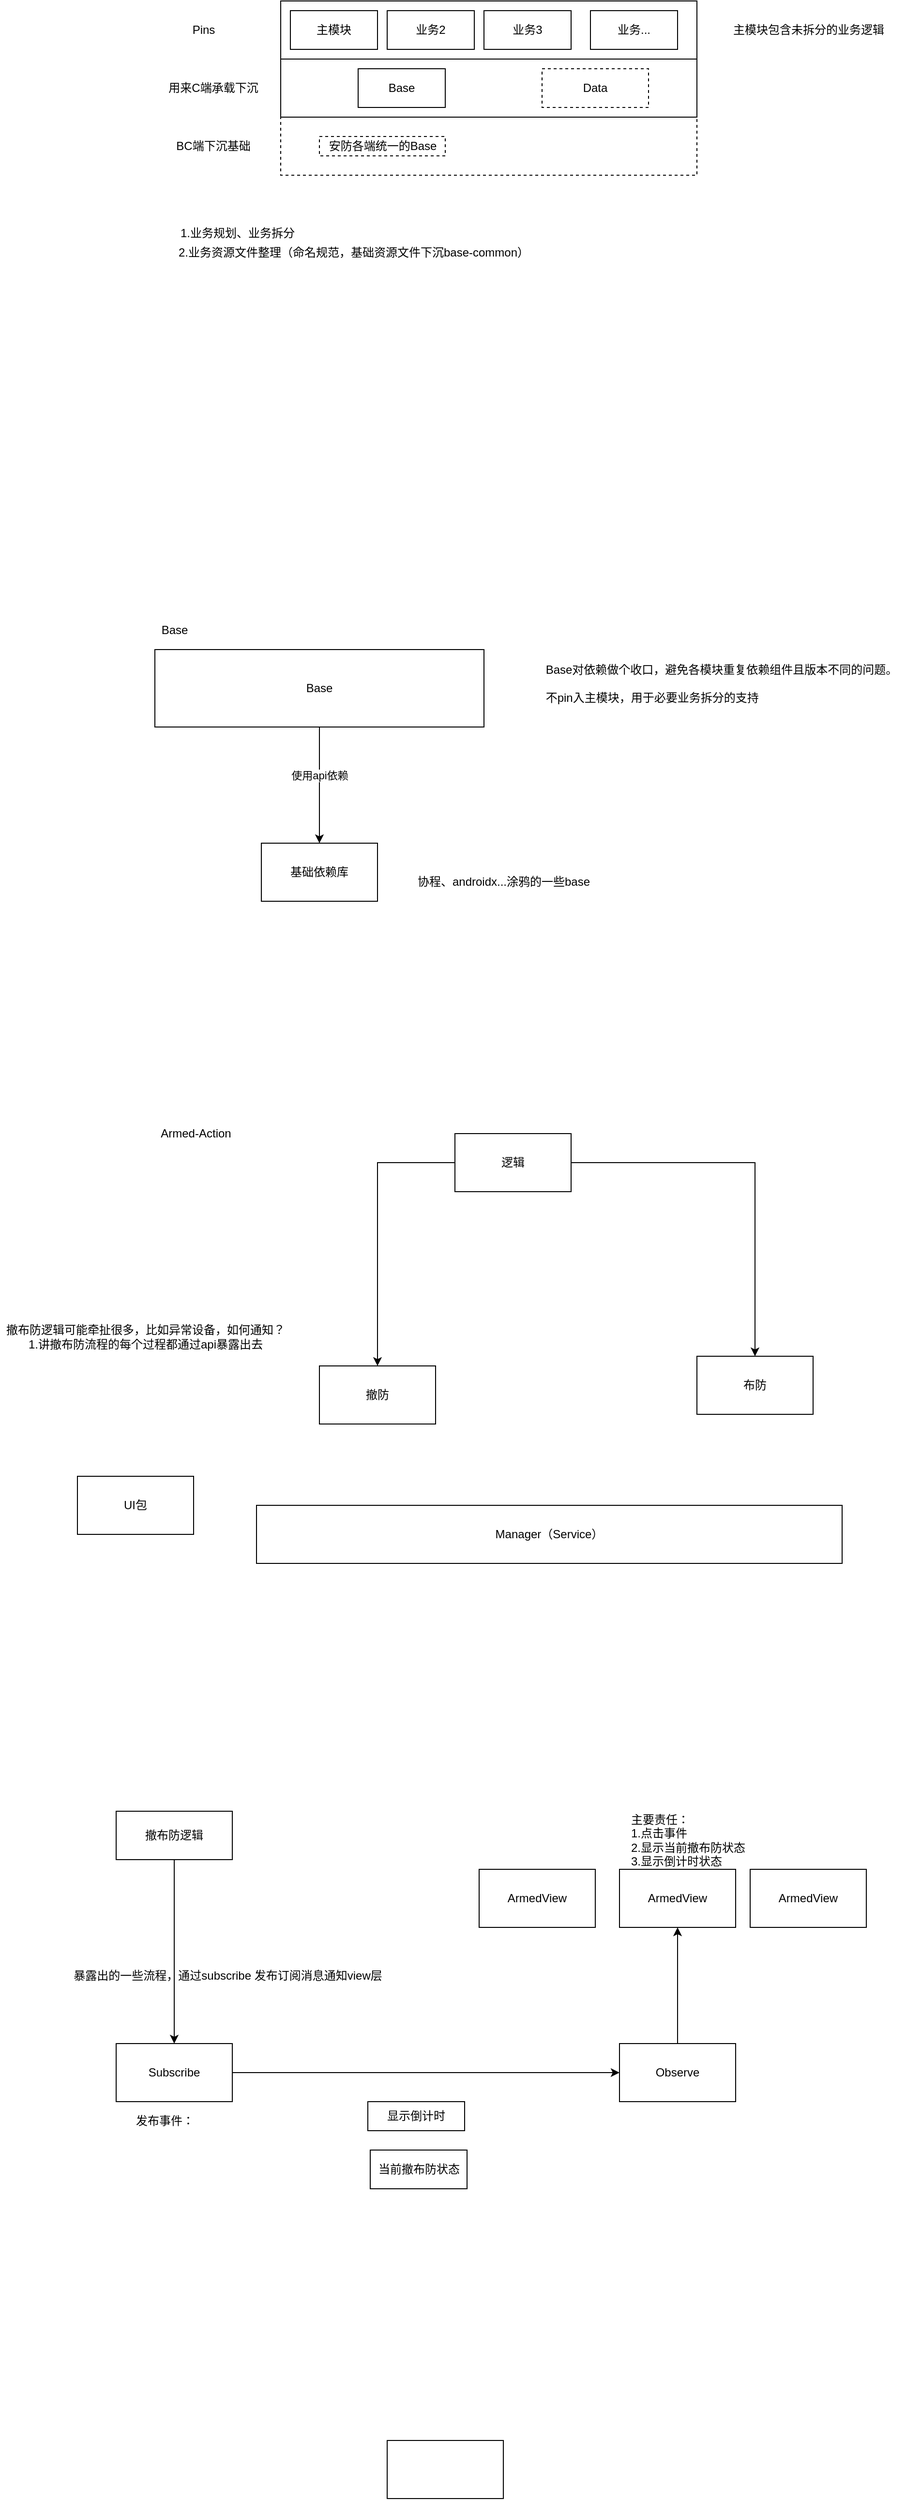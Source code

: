 <mxfile version="14.2.6" type="github">
  <diagram id="C5RBs43oDa-KdzZeNtuy" name="Page-1">
    <mxGraphModel dx="2253" dy="650" grid="1" gridSize="10" guides="1" tooltips="1" connect="1" arrows="1" fold="1" page="1" pageScale="1" pageWidth="827" pageHeight="1169" math="0" shadow="0">
      <root>
        <mxCell id="WIyWlLk6GJQsqaUBKTNV-0" />
        <mxCell id="WIyWlLk6GJQsqaUBKTNV-1" parent="WIyWlLk6GJQsqaUBKTNV-0" />
        <mxCell id="5IzvyPoYenIN4oYvT-L3-0" value="" style="whiteSpace=wrap;html=1;dashed=1;" parent="WIyWlLk6GJQsqaUBKTNV-1" vertex="1">
          <mxGeometry x="180" y="320" width="430" height="60" as="geometry" />
        </mxCell>
        <mxCell id="5IzvyPoYenIN4oYvT-L3-1" value="" style="whiteSpace=wrap;html=1;" parent="WIyWlLk6GJQsqaUBKTNV-1" vertex="1">
          <mxGeometry x="180" y="260" width="430" height="60" as="geometry" />
        </mxCell>
        <mxCell id="5IzvyPoYenIN4oYvT-L3-2" value="" style="whiteSpace=wrap;html=1;" parent="WIyWlLk6GJQsqaUBKTNV-1" vertex="1">
          <mxGeometry x="180" y="200" width="430" height="60" as="geometry" />
        </mxCell>
        <mxCell id="5IzvyPoYenIN4oYvT-L3-3" value="主模块" style="whiteSpace=wrap;html=1;" parent="WIyWlLk6GJQsqaUBKTNV-1" vertex="1">
          <mxGeometry x="190" y="210" width="90" height="40" as="geometry" />
        </mxCell>
        <mxCell id="5IzvyPoYenIN4oYvT-L3-4" value="&lt;span&gt;业务2&lt;/span&gt;" style="whiteSpace=wrap;html=1;" parent="WIyWlLk6GJQsqaUBKTNV-1" vertex="1">
          <mxGeometry x="290" y="210" width="90" height="40" as="geometry" />
        </mxCell>
        <mxCell id="5IzvyPoYenIN4oYvT-L3-5" value="&lt;span&gt;业务3&lt;/span&gt;" style="whiteSpace=wrap;html=1;" parent="WIyWlLk6GJQsqaUBKTNV-1" vertex="1">
          <mxGeometry x="390" y="210" width="90" height="40" as="geometry" />
        </mxCell>
        <mxCell id="5IzvyPoYenIN4oYvT-L3-6" value="&lt;span&gt;业务...&lt;/span&gt;" style="whiteSpace=wrap;html=1;" parent="WIyWlLk6GJQsqaUBKTNV-1" vertex="1">
          <mxGeometry x="500" y="210" width="90" height="40" as="geometry" />
        </mxCell>
        <mxCell id="5IzvyPoYenIN4oYvT-L3-7" value="用来C端承载下沉" style="text;html=1;align=center;verticalAlign=middle;resizable=0;points=[];autosize=1;" parent="WIyWlLk6GJQsqaUBKTNV-1" vertex="1">
          <mxGeometry x="55" y="280" width="110" height="20" as="geometry" />
        </mxCell>
        <mxCell id="5IzvyPoYenIN4oYvT-L3-8" value="BC端下沉基础" style="text;html=1;align=center;verticalAlign=middle;resizable=0;points=[];autosize=1;" parent="WIyWlLk6GJQsqaUBKTNV-1" vertex="1">
          <mxGeometry x="65" y="340" width="90" height="20" as="geometry" />
        </mxCell>
        <mxCell id="5IzvyPoYenIN4oYvT-L3-9" value="Pins" style="text;html=1;align=center;verticalAlign=middle;resizable=0;points=[];autosize=1;" parent="WIyWlLk6GJQsqaUBKTNV-1" vertex="1">
          <mxGeometry x="80" y="220" width="40" height="20" as="geometry" />
        </mxCell>
        <mxCell id="5IzvyPoYenIN4oYvT-L3-10" value="Data" style="rounded=0;whiteSpace=wrap;html=1;dashed=1;" parent="WIyWlLk6GJQsqaUBKTNV-1" vertex="1">
          <mxGeometry x="450" y="270" width="110" height="40" as="geometry" />
        </mxCell>
        <mxCell id="5IzvyPoYenIN4oYvT-L3-11" value="Base" style="whiteSpace=wrap;html=1;" parent="WIyWlLk6GJQsqaUBKTNV-1" vertex="1">
          <mxGeometry x="260" y="270" width="90" height="40" as="geometry" />
        </mxCell>
        <mxCell id="5IzvyPoYenIN4oYvT-L3-12" value="1.业务规划、业务拆分" style="text;html=1;align=center;verticalAlign=middle;resizable=0;points=[];autosize=1;" parent="WIyWlLk6GJQsqaUBKTNV-1" vertex="1">
          <mxGeometry x="70" y="430" width="130" height="20" as="geometry" />
        </mxCell>
        <mxCell id="5IzvyPoYenIN4oYvT-L3-13" value="2.业务资源文件整理（命名规范，基础资源文件下沉base-common）" style="text;html=1;align=center;verticalAlign=middle;resizable=0;points=[];autosize=1;" parent="WIyWlLk6GJQsqaUBKTNV-1" vertex="1">
          <mxGeometry x="65" y="450" width="380" height="20" as="geometry" />
        </mxCell>
        <mxCell id="5IzvyPoYenIN4oYvT-L3-15" value="主模块包含未拆分的业务逻辑" style="text;html=1;align=center;verticalAlign=middle;resizable=0;points=[];autosize=1;" parent="WIyWlLk6GJQsqaUBKTNV-1" vertex="1">
          <mxGeometry x="640" y="220" width="170" height="20" as="geometry" />
        </mxCell>
        <mxCell id="5IzvyPoYenIN4oYvT-L3-17" value="安防各端统一的Base" style="text;html=1;align=center;verticalAlign=middle;resizable=0;points=[];autosize=1;strokeColor=#000000;dashed=1;" parent="WIyWlLk6GJQsqaUBKTNV-1" vertex="1">
          <mxGeometry x="220" y="340" width="130" height="20" as="geometry" />
        </mxCell>
        <mxCell id="5IzvyPoYenIN4oYvT-L3-25" style="edgeStyle=orthogonalEdgeStyle;rounded=0;orthogonalLoop=1;jettySize=auto;html=1;exitX=0.5;exitY=1;exitDx=0;exitDy=0;" parent="WIyWlLk6GJQsqaUBKTNV-1" source="5IzvyPoYenIN4oYvT-L3-19" target="5IzvyPoYenIN4oYvT-L3-21" edge="1">
          <mxGeometry relative="1" as="geometry" />
        </mxCell>
        <mxCell id="5IzvyPoYenIN4oYvT-L3-26" value="使用api依赖" style="edgeLabel;html=1;align=center;verticalAlign=middle;resizable=0;points=[];" parent="5IzvyPoYenIN4oYvT-L3-25" vertex="1" connectable="0">
          <mxGeometry x="-0.167" relative="1" as="geometry">
            <mxPoint as="offset" />
          </mxGeometry>
        </mxCell>
        <mxCell id="5IzvyPoYenIN4oYvT-L3-19" value="Base" style="whiteSpace=wrap;html=1;strokeColor=#000000;" parent="WIyWlLk6GJQsqaUBKTNV-1" vertex="1">
          <mxGeometry x="50" y="870" width="340" height="80" as="geometry" />
        </mxCell>
        <mxCell id="5IzvyPoYenIN4oYvT-L3-21" value="基础依赖库" style="whiteSpace=wrap;html=1;strokeColor=#000000;" parent="WIyWlLk6GJQsqaUBKTNV-1" vertex="1">
          <mxGeometry x="160" y="1070" width="120" height="60" as="geometry" />
        </mxCell>
        <mxCell id="5IzvyPoYenIN4oYvT-L3-22" value="协程、androidx...涂鸦的一些base" style="text;html=1;align=center;verticalAlign=middle;resizable=0;points=[];autosize=1;" parent="WIyWlLk6GJQsqaUBKTNV-1" vertex="1">
          <mxGeometry x="315" y="1100" width="190" height="20" as="geometry" />
        </mxCell>
        <mxCell id="5IzvyPoYenIN4oYvT-L3-23" value="Base对依赖做个收口，避免各模块重复依赖组件且版本不同的问题。&lt;br&gt;&lt;br&gt;&lt;div style=&quot;text-align: left&quot;&gt;&lt;span&gt;不pin入主模块，用于必要业务拆分的支持&lt;/span&gt;&lt;/div&gt;" style="text;html=1;align=center;verticalAlign=middle;resizable=0;points=[];autosize=1;" parent="WIyWlLk6GJQsqaUBKTNV-1" vertex="1">
          <mxGeometry x="445" y="880" width="380" height="50" as="geometry" />
        </mxCell>
        <mxCell id="5IzvyPoYenIN4oYvT-L3-27" value="Base" style="text;html=1;align=center;verticalAlign=middle;resizable=0;points=[];autosize=1;" parent="WIyWlLk6GJQsqaUBKTNV-1" vertex="1">
          <mxGeometry x="50" y="840" width="40" height="20" as="geometry" />
        </mxCell>
        <mxCell id="REAz5d-tvxTWipJinv3c-0" value="Armed-Action&lt;br&gt;" style="text;html=1;strokeColor=none;fillColor=none;align=center;verticalAlign=middle;whiteSpace=wrap;rounded=0;" vertex="1" parent="WIyWlLk6GJQsqaUBKTNV-1">
          <mxGeometry x="30" y="1360" width="125" height="20" as="geometry" />
        </mxCell>
        <mxCell id="REAz5d-tvxTWipJinv3c-2" value="UI包" style="rounded=0;whiteSpace=wrap;html=1;" vertex="1" parent="WIyWlLk6GJQsqaUBKTNV-1">
          <mxGeometry x="-30" y="1724" width="120" height="60" as="geometry" />
        </mxCell>
        <mxCell id="REAz5d-tvxTWipJinv3c-11" style="edgeStyle=orthogonalEdgeStyle;rounded=0;orthogonalLoop=1;jettySize=auto;html=1;exitX=1;exitY=0.5;exitDx=0;exitDy=0;entryX=0.5;entryY=0;entryDx=0;entryDy=0;" edge="1" parent="WIyWlLk6GJQsqaUBKTNV-1" source="REAz5d-tvxTWipJinv3c-6" target="REAz5d-tvxTWipJinv3c-8">
          <mxGeometry relative="1" as="geometry" />
        </mxCell>
        <mxCell id="REAz5d-tvxTWipJinv3c-14" style="edgeStyle=orthogonalEdgeStyle;rounded=0;orthogonalLoop=1;jettySize=auto;html=1;exitX=0;exitY=0.5;exitDx=0;exitDy=0;entryX=0.5;entryY=0;entryDx=0;entryDy=0;" edge="1" parent="WIyWlLk6GJQsqaUBKTNV-1" source="REAz5d-tvxTWipJinv3c-6" target="REAz5d-tvxTWipJinv3c-9">
          <mxGeometry relative="1" as="geometry" />
        </mxCell>
        <mxCell id="REAz5d-tvxTWipJinv3c-6" value="逻辑" style="rounded=0;whiteSpace=wrap;html=1;" vertex="1" parent="WIyWlLk6GJQsqaUBKTNV-1">
          <mxGeometry x="360" y="1370" width="120" height="60" as="geometry" />
        </mxCell>
        <mxCell id="REAz5d-tvxTWipJinv3c-8" value="布防" style="rounded=0;whiteSpace=wrap;html=1;" vertex="1" parent="WIyWlLk6GJQsqaUBKTNV-1">
          <mxGeometry x="610" y="1600" width="120" height="60" as="geometry" />
        </mxCell>
        <mxCell id="REAz5d-tvxTWipJinv3c-9" value="撤防" style="rounded=0;whiteSpace=wrap;html=1;" vertex="1" parent="WIyWlLk6GJQsqaUBKTNV-1">
          <mxGeometry x="220" y="1610" width="120" height="60" as="geometry" />
        </mxCell>
        <mxCell id="REAz5d-tvxTWipJinv3c-15" value="Manager（Service）" style="rounded=0;whiteSpace=wrap;html=1;" vertex="1" parent="WIyWlLk6GJQsqaUBKTNV-1">
          <mxGeometry x="155" y="1754" width="605" height="60" as="geometry" />
        </mxCell>
        <mxCell id="REAz5d-tvxTWipJinv3c-18" value="撤布防逻辑可能牵扯很多，比如异常设备，如何通知？&lt;br&gt;1.讲撤布防流程的每个过程都通过api暴露出去" style="text;html=1;align=center;verticalAlign=middle;resizable=0;points=[];autosize=1;" vertex="1" parent="WIyWlLk6GJQsqaUBKTNV-1">
          <mxGeometry x="-110" y="1565" width="300" height="30" as="geometry" />
        </mxCell>
        <mxCell id="REAz5d-tvxTWipJinv3c-19" value="ArmedView" style="rounded=0;whiteSpace=wrap;html=1;" vertex="1" parent="WIyWlLk6GJQsqaUBKTNV-1">
          <mxGeometry x="530" y="2130" width="120" height="60" as="geometry" />
        </mxCell>
        <mxCell id="REAz5d-tvxTWipJinv3c-39" style="edgeStyle=orthogonalEdgeStyle;rounded=0;orthogonalLoop=1;jettySize=auto;html=1;" edge="1" parent="WIyWlLk6GJQsqaUBKTNV-1" source="REAz5d-tvxTWipJinv3c-20" target="REAz5d-tvxTWipJinv3c-23">
          <mxGeometry relative="1" as="geometry" />
        </mxCell>
        <mxCell id="REAz5d-tvxTWipJinv3c-20" value="撤布防逻辑" style="rounded=0;whiteSpace=wrap;html=1;" vertex="1" parent="WIyWlLk6GJQsqaUBKTNV-1">
          <mxGeometry x="10" y="2070" width="120" height="50" as="geometry" />
        </mxCell>
        <mxCell id="REAz5d-tvxTWipJinv3c-21" value="主要责任：&lt;br&gt;1.点击事件&lt;br&gt;2.显示当前撤布防状态&lt;br&gt;3.显示倒计时状态" style="text;html=1;align=left;verticalAlign=middle;resizable=0;points=[];autosize=1;" vertex="1" parent="WIyWlLk6GJQsqaUBKTNV-1">
          <mxGeometry x="540" y="2070" width="130" height="60" as="geometry" />
        </mxCell>
        <mxCell id="REAz5d-tvxTWipJinv3c-27" style="edgeStyle=orthogonalEdgeStyle;rounded=0;orthogonalLoop=1;jettySize=auto;html=1;exitX=1;exitY=0.5;exitDx=0;exitDy=0;" edge="1" parent="WIyWlLk6GJQsqaUBKTNV-1" source="REAz5d-tvxTWipJinv3c-23" target="REAz5d-tvxTWipJinv3c-24">
          <mxGeometry relative="1" as="geometry" />
        </mxCell>
        <mxCell id="REAz5d-tvxTWipJinv3c-23" value="Subscribe" style="rounded=0;whiteSpace=wrap;html=1;align=center;" vertex="1" parent="WIyWlLk6GJQsqaUBKTNV-1">
          <mxGeometry x="10" y="2310" width="120" height="60" as="geometry" />
        </mxCell>
        <mxCell id="REAz5d-tvxTWipJinv3c-38" style="edgeStyle=orthogonalEdgeStyle;rounded=0;orthogonalLoop=1;jettySize=auto;html=1;exitX=0.5;exitY=0;exitDx=0;exitDy=0;entryX=0.5;entryY=1;entryDx=0;entryDy=0;" edge="1" parent="WIyWlLk6GJQsqaUBKTNV-1" source="REAz5d-tvxTWipJinv3c-24" target="REAz5d-tvxTWipJinv3c-19">
          <mxGeometry relative="1" as="geometry" />
        </mxCell>
        <mxCell id="REAz5d-tvxTWipJinv3c-24" value="Observe" style="rounded=0;whiteSpace=wrap;html=1;align=center;" vertex="1" parent="WIyWlLk6GJQsqaUBKTNV-1">
          <mxGeometry x="530" y="2310" width="120" height="60" as="geometry" />
        </mxCell>
        <mxCell id="REAz5d-tvxTWipJinv3c-25" value="" style="rounded=0;whiteSpace=wrap;html=1;align=center;" vertex="1" parent="WIyWlLk6GJQsqaUBKTNV-1">
          <mxGeometry x="290" y="2720" width="120" height="60" as="geometry" />
        </mxCell>
        <mxCell id="REAz5d-tvxTWipJinv3c-30" value="发布事件：" style="text;html=1;align=center;verticalAlign=middle;resizable=0;points=[];autosize=1;" vertex="1" parent="WIyWlLk6GJQsqaUBKTNV-1">
          <mxGeometry x="20" y="2380" width="80" height="20" as="geometry" />
        </mxCell>
        <mxCell id="REAz5d-tvxTWipJinv3c-32" value="当前撤布防状态" style="whiteSpace=wrap;html=1;align=center;" vertex="1" parent="WIyWlLk6GJQsqaUBKTNV-1">
          <mxGeometry x="272.5" y="2420" width="100" height="40" as="geometry" />
        </mxCell>
        <mxCell id="REAz5d-tvxTWipJinv3c-35" value="显示倒计时" style="whiteSpace=wrap;html=1;align=center;" vertex="1" parent="WIyWlLk6GJQsqaUBKTNV-1">
          <mxGeometry x="270" y="2370" width="100" height="30" as="geometry" />
        </mxCell>
        <mxCell id="REAz5d-tvxTWipJinv3c-40" value="暴露出的一些流程，通过subscribe 发布订阅消息通知view层" style="text;html=1;align=center;verticalAlign=middle;resizable=0;points=[];autosize=1;" vertex="1" parent="WIyWlLk6GJQsqaUBKTNV-1">
          <mxGeometry x="-40" y="2230" width="330" height="20" as="geometry" />
        </mxCell>
        <mxCell id="REAz5d-tvxTWipJinv3c-41" value="ArmedView" style="rounded=0;whiteSpace=wrap;html=1;" vertex="1" parent="WIyWlLk6GJQsqaUBKTNV-1">
          <mxGeometry x="665" y="2130" width="120" height="60" as="geometry" />
        </mxCell>
        <mxCell id="REAz5d-tvxTWipJinv3c-42" value="ArmedView" style="rounded=0;whiteSpace=wrap;html=1;" vertex="1" parent="WIyWlLk6GJQsqaUBKTNV-1">
          <mxGeometry x="385" y="2130" width="120" height="60" as="geometry" />
        </mxCell>
      </root>
    </mxGraphModel>
  </diagram>
</mxfile>
